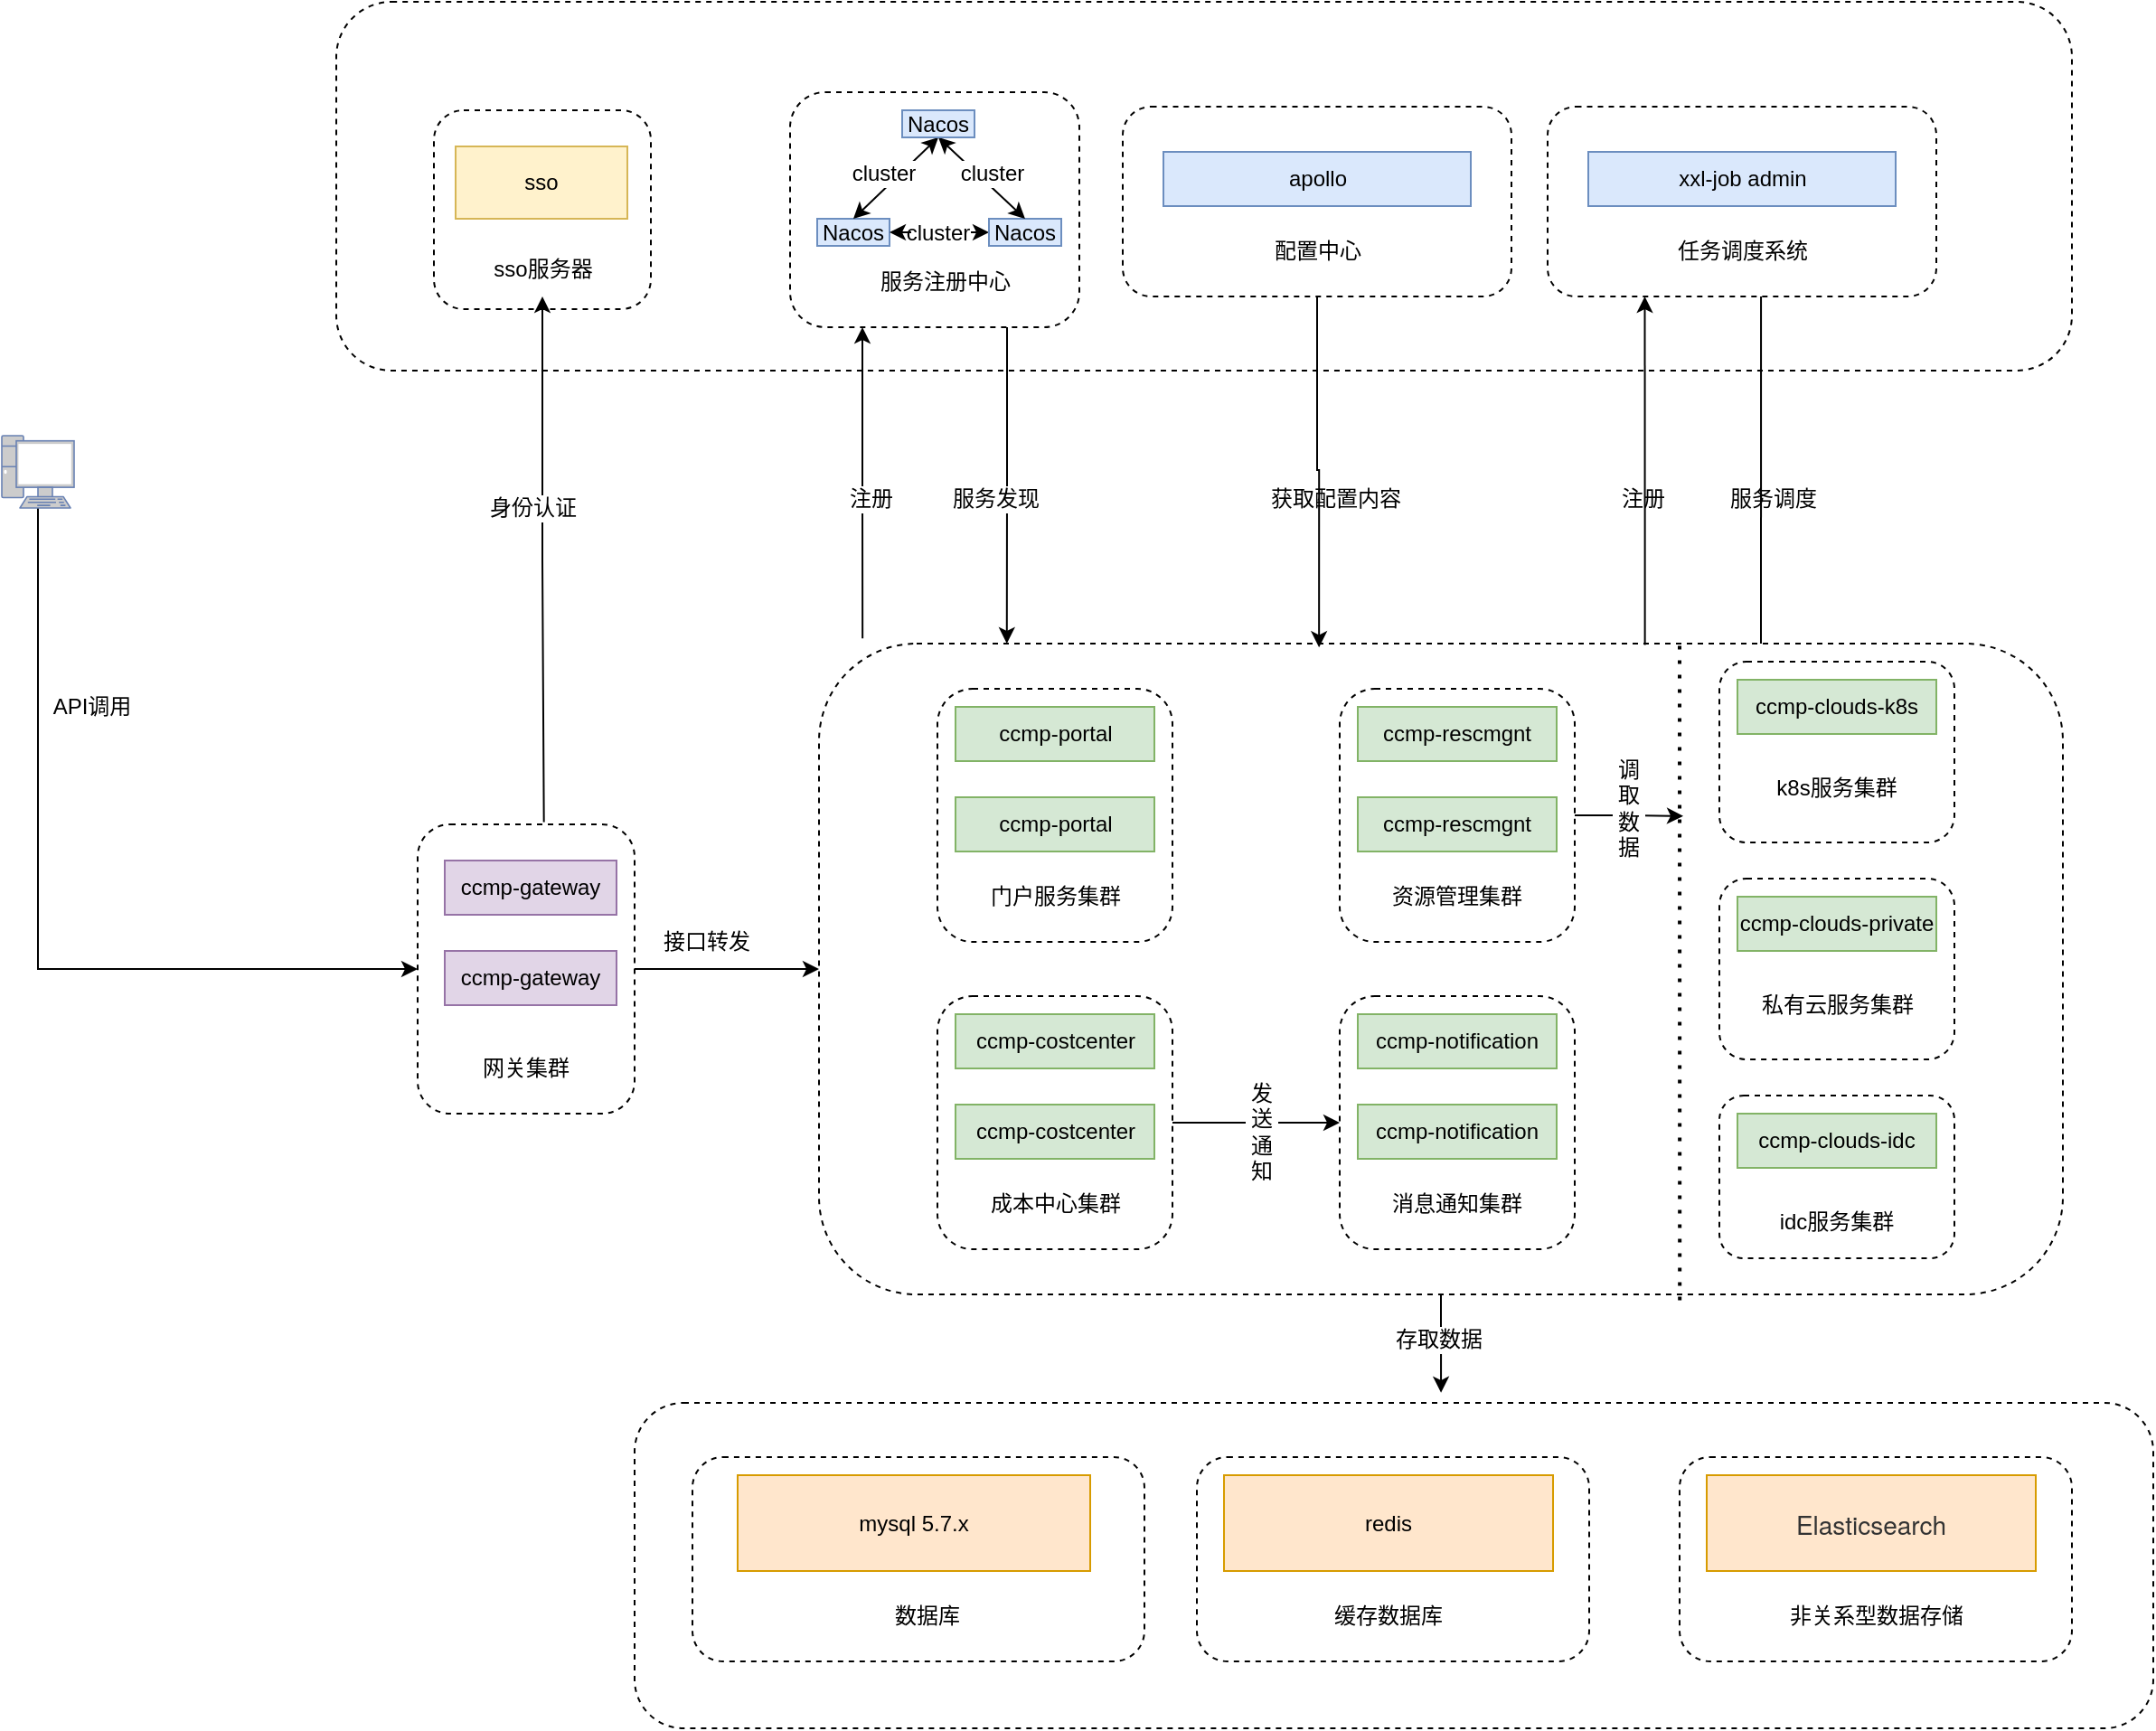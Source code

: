 <mxfile version="16.6.6" type="github">
  <diagram id="wSGMcBNISf7HqdgNfVy2" name="第 1 页">
    <mxGraphModel dx="2129" dy="830" grid="1" gridSize="10" guides="1" tooltips="1" connect="1" arrows="1" fold="1" page="1" pageScale="1" pageWidth="827" pageHeight="1169" math="0" shadow="0">
      <root>
        <mxCell id="0" />
        <mxCell id="1" parent="0" />
        <mxCell id="9GRwctNnMvmnXsCD43Yp-45" value="" style="rounded=1;whiteSpace=wrap;html=1;dashed=1;labelBackgroundColor=default;" vertex="1" parent="1">
          <mxGeometry x="470" y="855" width="840" height="180" as="geometry" />
        </mxCell>
        <mxCell id="9GRwctNnMvmnXsCD43Yp-9" value="" style="rounded=1;whiteSpace=wrap;html=1;dashed=1;" vertex="1" parent="1">
          <mxGeometry x="305" y="80" width="960" height="204" as="geometry" />
        </mxCell>
        <mxCell id="8yMyw2qE8aiuTOASSJmz-81" style="edgeStyle=none;rounded=0;orthogonalLoop=1;jettySize=auto;html=1;exitX=0.75;exitY=0;exitDx=0;exitDy=0;startArrow=classic;startFill=1;endArrow=none;endFill=0;strokeColor=default;entryX=0.549;entryY=1;entryDx=0;entryDy=0;entryPerimeter=0;" parent="1" target="8yMyw2qE8aiuTOASSJmz-77" edge="1">
          <mxGeometry relative="1" as="geometry">
            <mxPoint x="1093" y="510" as="sourcePoint" />
            <mxPoint x="1093" y="430" as="targetPoint" />
          </mxGeometry>
        </mxCell>
        <mxCell id="9GRwctNnMvmnXsCD43Yp-46" style="edgeStyle=orthogonalEdgeStyle;rounded=0;orthogonalLoop=1;jettySize=auto;html=1;exitX=0.5;exitY=1;exitDx=0;exitDy=0;entryX=0.531;entryY=-0.031;entryDx=0;entryDy=0;entryPerimeter=0;startArrow=none;startFill=0;endArrow=classic;endFill=1;" edge="1" parent="1" source="8yMyw2qE8aiuTOASSJmz-46" target="9GRwctNnMvmnXsCD43Yp-45">
          <mxGeometry relative="1" as="geometry" />
        </mxCell>
        <mxCell id="8yMyw2qE8aiuTOASSJmz-46" value="" style="rounded=1;whiteSpace=wrap;html=1;labelBackgroundColor=default;dashed=1;" parent="1" vertex="1">
          <mxGeometry x="572" y="435" width="688" height="360" as="geometry" />
        </mxCell>
        <mxCell id="8yMyw2qE8aiuTOASSJmz-49" value="" style="rounded=1;whiteSpace=wrap;html=1;labelBackgroundColor=default;dashed=1;" parent="1" vertex="1">
          <mxGeometry x="637.5" y="460" width="130" height="140" as="geometry" />
        </mxCell>
        <mxCell id="9GRwctNnMvmnXsCD43Yp-11" style="edgeStyle=orthogonalEdgeStyle;rounded=0;orthogonalLoop=1;jettySize=auto;html=1;exitX=0.25;exitY=1;exitDx=0;exitDy=0;entryX=0.035;entryY=-0.008;entryDx=0;entryDy=0;entryPerimeter=0;startArrow=classic;startFill=1;endArrow=none;endFill=0;" edge="1" parent="1" source="8yMyw2qE8aiuTOASSJmz-1" target="8yMyw2qE8aiuTOASSJmz-46">
          <mxGeometry relative="1" as="geometry" />
        </mxCell>
        <mxCell id="9GRwctNnMvmnXsCD43Yp-13" style="edgeStyle=orthogonalEdgeStyle;rounded=0;orthogonalLoop=1;jettySize=auto;html=1;exitX=0.75;exitY=1;exitDx=0;exitDy=0;entryX=0.151;entryY=0;entryDx=0;entryDy=0;entryPerimeter=0;startArrow=none;startFill=0;endArrow=classic;endFill=1;" edge="1" parent="1" source="8yMyw2qE8aiuTOASSJmz-1" target="8yMyw2qE8aiuTOASSJmz-46">
          <mxGeometry relative="1" as="geometry" />
        </mxCell>
        <mxCell id="8yMyw2qE8aiuTOASSJmz-1" value="" style="rounded=1;whiteSpace=wrap;html=1;dashed=1;" parent="1" vertex="1">
          <mxGeometry x="556" y="130" width="160" height="130" as="geometry" />
        </mxCell>
        <mxCell id="8yMyw2qE8aiuTOASSJmz-18" style="edgeStyle=none;orthogonalLoop=1;jettySize=auto;html=1;exitX=1;exitY=0.5;exitDx=0;exitDy=0;startArrow=none;startFill=1;strokeColor=default;" parent="1" source="8yMyw2qE8aiuTOASSJmz-23" target="8yMyw2qE8aiuTOASSJmz-3" edge="1">
          <mxGeometry relative="1" as="geometry" />
        </mxCell>
        <mxCell id="8yMyw2qE8aiuTOASSJmz-2" value="Nacos" style="rounded=0;whiteSpace=wrap;html=1;fillColor=#dae8fc;strokeColor=#6c8ebf;" parent="1" vertex="1">
          <mxGeometry x="571" y="200" width="40" height="15" as="geometry" />
        </mxCell>
        <mxCell id="8yMyw2qE8aiuTOASSJmz-3" value="Nacos" style="rounded=0;whiteSpace=wrap;html=1;fillColor=#dae8fc;strokeColor=#6c8ebf;" parent="1" vertex="1">
          <mxGeometry x="666" y="200" width="40" height="15" as="geometry" />
        </mxCell>
        <mxCell id="8yMyw2qE8aiuTOASSJmz-27" style="edgeStyle=none;orthogonalLoop=1;jettySize=auto;html=1;exitX=0.5;exitY=1;exitDx=0;exitDy=0;entryX=0.5;entryY=0;entryDx=0;entryDy=0;startArrow=classic;startFill=1;strokeColor=default;" parent="1" source="8yMyw2qE8aiuTOASSJmz-4" target="8yMyw2qE8aiuTOASSJmz-3" edge="1">
          <mxGeometry relative="1" as="geometry" />
        </mxCell>
        <mxCell id="8yMyw2qE8aiuTOASSJmz-30" style="edgeStyle=none;orthogonalLoop=1;jettySize=auto;html=1;exitX=0.5;exitY=1;exitDx=0;exitDy=0;entryX=0.5;entryY=0;entryDx=0;entryDy=0;startArrow=classic;startFill=1;strokeColor=default;" parent="1" source="8yMyw2qE8aiuTOASSJmz-4" target="8yMyw2qE8aiuTOASSJmz-2" edge="1">
          <mxGeometry relative="1" as="geometry" />
        </mxCell>
        <mxCell id="8yMyw2qE8aiuTOASSJmz-4" value="Nacos" style="rounded=0;whiteSpace=wrap;html=1;fillColor=#dae8fc;strokeColor=#6c8ebf;" parent="1" vertex="1">
          <mxGeometry x="618" y="140" width="40" height="15" as="geometry" />
        </mxCell>
        <mxCell id="8yMyw2qE8aiuTOASSJmz-20" value="cluster" style="text;html=1;strokeColor=none;fillColor=none;align=center;verticalAlign=middle;whiteSpace=wrap;rounded=0;labelBackgroundColor=default;" parent="1" vertex="1">
          <mxGeometry x="593" y="170" width="30" height="10" as="geometry" />
        </mxCell>
        <mxCell id="8yMyw2qE8aiuTOASSJmz-22" value="cluster" style="text;html=1;strokeColor=none;fillColor=none;align=center;verticalAlign=middle;whiteSpace=wrap;rounded=0;labelBackgroundColor=default;" parent="1" vertex="1">
          <mxGeometry x="653" y="170" width="30" height="10" as="geometry" />
        </mxCell>
        <mxCell id="8yMyw2qE8aiuTOASSJmz-23" value="cluster" style="text;html=1;strokeColor=none;fillColor=none;align=center;verticalAlign=middle;whiteSpace=wrap;rounded=0;labelBackgroundColor=default;" parent="1" vertex="1">
          <mxGeometry x="623" y="202.5" width="30" height="10" as="geometry" />
        </mxCell>
        <mxCell id="8yMyw2qE8aiuTOASSJmz-26" value="" style="edgeStyle=none;orthogonalLoop=1;jettySize=auto;html=1;exitX=1;exitY=0.5;exitDx=0;exitDy=0;startArrow=classic;startFill=1;strokeColor=default;endArrow=none;" parent="1" source="8yMyw2qE8aiuTOASSJmz-2" target="8yMyw2qE8aiuTOASSJmz-23" edge="1">
          <mxGeometry relative="1" as="geometry">
            <mxPoint x="611" y="207.5" as="sourcePoint" />
            <mxPoint x="666" y="207.5" as="targetPoint" />
          </mxGeometry>
        </mxCell>
        <mxCell id="8yMyw2qE8aiuTOASSJmz-32" value="服务注册中心" style="text;html=1;strokeColor=none;fillColor=none;align=center;verticalAlign=middle;whiteSpace=wrap;rounded=0;labelBackgroundColor=default;" parent="1" vertex="1">
          <mxGeometry x="598" y="220" width="88" height="30" as="geometry" />
        </mxCell>
        <mxCell id="8yMyw2qE8aiuTOASSJmz-44" style="edgeStyle=none;rounded=0;orthogonalLoop=1;jettySize=auto;html=1;exitX=0;exitY=0.5;exitDx=0;exitDy=0;entryX=0.5;entryY=1;entryDx=0;entryDy=0;entryPerimeter=0;startArrow=classic;startFill=1;strokeColor=default;endArrow=none;endFill=0;" parent="1" source="8yMyw2qE8aiuTOASSJmz-33" target="8yMyw2qE8aiuTOASSJmz-43" edge="1">
          <mxGeometry relative="1" as="geometry">
            <Array as="points">
              <mxPoint x="140" y="615" />
            </Array>
          </mxGeometry>
        </mxCell>
        <mxCell id="8yMyw2qE8aiuTOASSJmz-75" style="edgeStyle=none;rounded=0;orthogonalLoop=1;jettySize=auto;html=1;exitX=1;exitY=0.5;exitDx=0;exitDy=0;entryX=0;entryY=0.5;entryDx=0;entryDy=0;startArrow=none;startFill=0;endArrow=classic;endFill=1;strokeColor=default;" parent="1" source="8yMyw2qE8aiuTOASSJmz-33" target="8yMyw2qE8aiuTOASSJmz-46" edge="1">
          <mxGeometry relative="1" as="geometry" />
        </mxCell>
        <mxCell id="8yMyw2qE8aiuTOASSJmz-33" value="" style="rounded=1;whiteSpace=wrap;html=1;labelBackgroundColor=default;dashed=1;" parent="1" vertex="1">
          <mxGeometry x="350" y="535" width="120" height="160" as="geometry" />
        </mxCell>
        <mxCell id="8yMyw2qE8aiuTOASSJmz-34" value="ccmp-gateway" style="rounded=0;whiteSpace=wrap;html=1;labelBackgroundColor=none;fillColor=#e1d5e7;strokeColor=#9673a6;" parent="1" vertex="1">
          <mxGeometry x="365" y="555" width="95" height="30" as="geometry" />
        </mxCell>
        <mxCell id="8yMyw2qE8aiuTOASSJmz-38" value="ccmp-gateway" style="rounded=0;whiteSpace=wrap;html=1;labelBackgroundColor=none;fillColor=#e1d5e7;strokeColor=#9673a6;" parent="1" vertex="1">
          <mxGeometry x="365" y="605" width="95" height="30" as="geometry" />
        </mxCell>
        <mxCell id="8yMyw2qE8aiuTOASSJmz-39" value="网关集群" style="text;html=1;strokeColor=none;fillColor=none;align=center;verticalAlign=middle;whiteSpace=wrap;rounded=0;labelBackgroundColor=default;" parent="1" vertex="1">
          <mxGeometry x="380" y="655" width="60" height="30" as="geometry" />
        </mxCell>
        <mxCell id="8yMyw2qE8aiuTOASSJmz-43" value="" style="fontColor=#0066CC;verticalAlign=top;verticalLabelPosition=bottom;labelPosition=center;align=center;html=1;outlineConnect=0;fillColor=#CCCCCC;strokeColor=#6881B3;gradientColor=none;gradientDirection=north;strokeWidth=2;shape=mxgraph.networks.pc;rounded=1;labelBackgroundColor=default;" parent="1" vertex="1">
          <mxGeometry x="120" y="320" width="40" height="40" as="geometry" />
        </mxCell>
        <mxCell id="8yMyw2qE8aiuTOASSJmz-45" value="API调用" style="text;html=1;strokeColor=none;fillColor=none;align=center;verticalAlign=middle;whiteSpace=wrap;rounded=0;labelBackgroundColor=default;" parent="1" vertex="1">
          <mxGeometry x="140" y="455" width="60" height="30" as="geometry" />
        </mxCell>
        <mxCell id="8yMyw2qE8aiuTOASSJmz-47" value="ccmp-portal" style="rounded=0;whiteSpace=wrap;html=1;labelBackgroundColor=none;fillColor=#d5e8d4;strokeColor=#82b366;" parent="1" vertex="1">
          <mxGeometry x="647.5" y="470" width="110" height="30" as="geometry" />
        </mxCell>
        <mxCell id="8yMyw2qE8aiuTOASSJmz-48" value="ccmp-portal" style="rounded=0;whiteSpace=wrap;html=1;labelBackgroundColor=none;fillColor=#d5e8d4;strokeColor=#82b366;" parent="1" vertex="1">
          <mxGeometry x="647.5" y="520" width="110" height="30" as="geometry" />
        </mxCell>
        <mxCell id="8yMyw2qE8aiuTOASSJmz-50" value="&lt;div style=&quot;text-align: left&quot;&gt;门户服务集群&lt;/div&gt;" style="text;html=1;strokeColor=none;fillColor=none;align=center;verticalAlign=middle;whiteSpace=wrap;rounded=0;dashed=1;labelBackgroundColor=default;" parent="1" vertex="1">
          <mxGeometry x="662.5" y="560" width="80" height="30" as="geometry" />
        </mxCell>
        <mxCell id="8yMyw2qE8aiuTOASSJmz-54" value="" style="rounded=1;whiteSpace=wrap;html=1;labelBackgroundColor=default;dashed=1;" parent="1" vertex="1">
          <mxGeometry x="1070" y="685" width="130" height="90" as="geometry" />
        </mxCell>
        <mxCell id="8yMyw2qE8aiuTOASSJmz-51" value="idc服务集群" style="text;html=1;strokeColor=none;fillColor=none;align=center;verticalAlign=middle;whiteSpace=wrap;rounded=0;dashed=1;labelBackgroundColor=default;" parent="1" vertex="1">
          <mxGeometry x="1095" y="740" width="80" height="30" as="geometry" />
        </mxCell>
        <mxCell id="8yMyw2qE8aiuTOASSJmz-53" value="ccmp-clouds-idc" style="rounded=0;whiteSpace=wrap;html=1;labelBackgroundColor=none;fillColor=#d5e8d4;strokeColor=#82b366;" parent="1" vertex="1">
          <mxGeometry x="1080" y="695" width="110" height="30" as="geometry" />
        </mxCell>
        <mxCell id="8yMyw2qE8aiuTOASSJmz-55" value="" style="rounded=1;whiteSpace=wrap;html=1;labelBackgroundColor=default;dashed=1;" parent="1" vertex="1">
          <mxGeometry x="1070" y="565" width="130" height="100" as="geometry" />
        </mxCell>
        <mxCell id="8yMyw2qE8aiuTOASSJmz-56" value="私有云服务集群" style="text;html=1;strokeColor=none;fillColor=none;align=center;verticalAlign=middle;whiteSpace=wrap;rounded=0;dashed=1;labelBackgroundColor=default;" parent="1" vertex="1">
          <mxGeometry x="1087.5" y="620" width="95" height="30" as="geometry" />
        </mxCell>
        <mxCell id="8yMyw2qE8aiuTOASSJmz-58" value="ccmp-clouds-private" style="rounded=0;whiteSpace=wrap;html=1;labelBackgroundColor=none;fillColor=#d5e8d4;strokeColor=#82b366;" parent="1" vertex="1">
          <mxGeometry x="1080" y="575" width="110" height="30" as="geometry" />
        </mxCell>
        <mxCell id="8yMyw2qE8aiuTOASSJmz-59" value="" style="rounded=1;whiteSpace=wrap;html=1;labelBackgroundColor=default;dashed=1;" parent="1" vertex="1">
          <mxGeometry x="1070" y="445" width="130" height="100" as="geometry" />
        </mxCell>
        <mxCell id="8yMyw2qE8aiuTOASSJmz-60" value="k8s服务集群" style="text;html=1;strokeColor=none;fillColor=none;align=center;verticalAlign=middle;whiteSpace=wrap;rounded=0;dashed=1;labelBackgroundColor=default;" parent="1" vertex="1">
          <mxGeometry x="1095" y="500" width="80" height="30" as="geometry" />
        </mxCell>
        <mxCell id="8yMyw2qE8aiuTOASSJmz-62" value="ccmp-clouds-k8s" style="rounded=0;whiteSpace=wrap;html=1;labelBackgroundColor=none;fillColor=#d5e8d4;strokeColor=#82b366;" parent="1" vertex="1">
          <mxGeometry x="1080" y="455" width="110" height="30" as="geometry" />
        </mxCell>
        <mxCell id="8yMyw2qE8aiuTOASSJmz-65" value="注册" style="text;html=1;strokeColor=none;fillColor=none;align=center;verticalAlign=middle;whiteSpace=wrap;rounded=0;dashed=1;labelBackgroundColor=default;" parent="1" vertex="1">
          <mxGeometry x="571" y="340" width="60" height="30" as="geometry" />
        </mxCell>
        <mxCell id="8yMyw2qE8aiuTOASSJmz-68" value="服务发现" style="text;html=1;strokeColor=none;fillColor=none;align=center;verticalAlign=middle;whiteSpace=wrap;rounded=0;dashed=1;labelBackgroundColor=default;" parent="1" vertex="1">
          <mxGeometry x="600" y="340" width="140" height="30" as="geometry" />
        </mxCell>
        <mxCell id="8yMyw2qE8aiuTOASSJmz-76" value="接口转发" style="text;html=1;strokeColor=none;fillColor=none;align=center;verticalAlign=middle;whiteSpace=wrap;rounded=0;dashed=1;labelBackgroundColor=default;" parent="1" vertex="1">
          <mxGeometry x="480" y="585" width="60" height="30" as="geometry" />
        </mxCell>
        <mxCell id="8yMyw2qE8aiuTOASSJmz-80" style="edgeStyle=none;rounded=0;orthogonalLoop=1;jettySize=auto;html=1;exitX=0.25;exitY=1;exitDx=0;exitDy=0;entryX=0.664;entryY=0.002;entryDx=0;entryDy=0;entryPerimeter=0;startArrow=classic;startFill=1;endArrow=none;endFill=0;strokeColor=default;" parent="1" source="8yMyw2qE8aiuTOASSJmz-77" target="8yMyw2qE8aiuTOASSJmz-46" edge="1">
          <mxGeometry relative="1" as="geometry" />
        </mxCell>
        <mxCell id="8yMyw2qE8aiuTOASSJmz-77" value="" style="rounded=1;whiteSpace=wrap;html=1;dashed=1;labelBackgroundColor=default;" parent="1" vertex="1">
          <mxGeometry x="975" y="138" width="215" height="105" as="geometry" />
        </mxCell>
        <mxCell id="8yMyw2qE8aiuTOASSJmz-78" value="xxl-job admin" style="rounded=0;whiteSpace=wrap;html=1;labelBackgroundColor=none;fillColor=#dae8fc;strokeColor=#6c8ebf;" parent="1" vertex="1">
          <mxGeometry x="997.5" y="163" width="170" height="30" as="geometry" />
        </mxCell>
        <mxCell id="8yMyw2qE8aiuTOASSJmz-79" value="任务调度系统" style="text;html=1;strokeColor=none;fillColor=none;align=center;verticalAlign=middle;whiteSpace=wrap;rounded=0;dashed=1;labelBackgroundColor=default;" parent="1" vertex="1">
          <mxGeometry x="1002.5" y="203" width="160" height="30" as="geometry" />
        </mxCell>
        <mxCell id="8yMyw2qE8aiuTOASSJmz-85" value="注册" style="text;html=1;strokeColor=none;fillColor=none;align=center;verticalAlign=middle;whiteSpace=wrap;rounded=0;labelBackgroundColor=none;" parent="1" vertex="1">
          <mxGeometry x="997.5" y="340" width="60" height="30" as="geometry" />
        </mxCell>
        <mxCell id="8yMyw2qE8aiuTOASSJmz-86" value="服务调度" style="text;html=1;strokeColor=none;fillColor=none;align=center;verticalAlign=middle;whiteSpace=wrap;rounded=0;labelBackgroundColor=none;" parent="1" vertex="1">
          <mxGeometry x="1070" y="340" width="60" height="30" as="geometry" />
        </mxCell>
        <mxCell id="8yMyw2qE8aiuTOASSJmz-87" value="" style="rounded=1;whiteSpace=wrap;html=1;labelBackgroundColor=none;dashed=1;" parent="1" vertex="1">
          <mxGeometry x="359" y="140" width="120" height="110" as="geometry" />
        </mxCell>
        <mxCell id="8yMyw2qE8aiuTOASSJmz-88" value="sso" style="rounded=0;whiteSpace=wrap;html=1;labelBackgroundColor=none;fillColor=#fff2cc;strokeColor=#d6b656;" parent="1" vertex="1">
          <mxGeometry x="371" y="160" width="95" height="40" as="geometry" />
        </mxCell>
        <mxCell id="9GRwctNnMvmnXsCD43Yp-2" style="edgeStyle=orthogonalEdgeStyle;rounded=0;orthogonalLoop=1;jettySize=auto;html=1;exitX=0.5;exitY=1;exitDx=0;exitDy=0;entryX=0.582;entryY=-0.008;entryDx=0;entryDy=0;endArrow=none;endFill=0;startArrow=classic;startFill=1;entryPerimeter=0;" edge="1" parent="1" source="8yMyw2qE8aiuTOASSJmz-89" target="8yMyw2qE8aiuTOASSJmz-33">
          <mxGeometry relative="1" as="geometry" />
        </mxCell>
        <mxCell id="8yMyw2qE8aiuTOASSJmz-89" value="sso服务器" style="text;html=1;strokeColor=none;fillColor=none;align=center;verticalAlign=middle;whiteSpace=wrap;rounded=0;labelBackgroundColor=none;" parent="1" vertex="1">
          <mxGeometry x="380.5" y="213" width="77" height="30" as="geometry" />
        </mxCell>
        <mxCell id="8yMyw2qE8aiuTOASSJmz-93" value="" style="rounded=1;whiteSpace=wrap;html=1;labelBackgroundColor=default;dashed=1;" parent="1" vertex="1">
          <mxGeometry x="502" y="885" width="250" height="113" as="geometry" />
        </mxCell>
        <mxCell id="8yMyw2qE8aiuTOASSJmz-94" value="mysql 5.7.x" style="rounded=0;whiteSpace=wrap;html=1;labelBackgroundColor=none;fillColor=#ffe6cc;strokeColor=#d79b00;" parent="1" vertex="1">
          <mxGeometry x="527" y="895" width="195" height="53" as="geometry" />
        </mxCell>
        <mxCell id="8yMyw2qE8aiuTOASSJmz-95" value="数据库" style="text;html=1;strokeColor=none;fillColor=none;align=center;verticalAlign=middle;whiteSpace=wrap;rounded=0;labelBackgroundColor=default;" parent="1" vertex="1">
          <mxGeometry x="572" y="958" width="120" height="30" as="geometry" />
        </mxCell>
        <mxCell id="8yMyw2qE8aiuTOASSJmz-97" value="" style="rounded=1;whiteSpace=wrap;html=1;dashed=1;labelBackgroundColor=none;" parent="1" vertex="1">
          <mxGeometry x="781" y="885" width="217" height="113" as="geometry" />
        </mxCell>
        <mxCell id="8yMyw2qE8aiuTOASSJmz-98" value="redis" style="rounded=0;whiteSpace=wrap;html=1;labelBackgroundColor=none;fillColor=#ffe6cc;strokeColor=#d79b00;" parent="1" vertex="1">
          <mxGeometry x="796" y="895" width="182" height="53" as="geometry" />
        </mxCell>
        <mxCell id="8yMyw2qE8aiuTOASSJmz-99" value="缓存数据库" style="text;html=1;strokeColor=none;fillColor=none;align=center;verticalAlign=middle;whiteSpace=wrap;rounded=0;dashed=1;labelBackgroundColor=none;" parent="1" vertex="1">
          <mxGeometry x="847" y="958" width="80" height="30" as="geometry" />
        </mxCell>
        <mxCell id="8yMyw2qE8aiuTOASSJmz-102" value="" style="rounded=1;whiteSpace=wrap;html=1;dashed=1;labelBackgroundColor=none;" parent="1" vertex="1">
          <mxGeometry x="1048" y="885" width="217" height="113" as="geometry" />
        </mxCell>
        <mxCell id="8yMyw2qE8aiuTOASSJmz-103" value="&lt;span style=&quot;color: rgb(51 , 51 , 51) ; font-family: &amp;quot;helvetica neue&amp;quot; , &amp;quot;helvetica&amp;quot; , &amp;quot;arial&amp;quot; , &amp;quot;pingfang sc&amp;quot; , &amp;quot;hiragino sans gb&amp;quot; , &amp;quot;microsoft yahei&amp;quot; , &amp;quot;wenquanyi micro hei&amp;quot; , sans-serif ; font-size: 14px ; text-indent: 28px&quot;&gt;Elasticsearch&lt;/span&gt;" style="rounded=0;whiteSpace=wrap;html=1;labelBackgroundColor=none;fillColor=#ffe6cc;strokeColor=#d79b00;" parent="1" vertex="1">
          <mxGeometry x="1063" y="895" width="182" height="53" as="geometry" />
        </mxCell>
        <mxCell id="8yMyw2qE8aiuTOASSJmz-104" value="非关系型数据存储" style="text;html=1;strokeColor=none;fillColor=none;align=center;verticalAlign=middle;whiteSpace=wrap;rounded=0;dashed=1;labelBackgroundColor=none;" parent="1" vertex="1">
          <mxGeometry x="1099.5" y="958" width="114" height="30" as="geometry" />
        </mxCell>
        <mxCell id="9GRwctNnMvmnXsCD43Yp-1" value="获取配置内容" style="text;html=1;strokeColor=none;fillColor=none;align=center;verticalAlign=middle;whiteSpace=wrap;rounded=0;dashed=1;labelBackgroundColor=default;" vertex="1" parent="1">
          <mxGeometry x="787.5" y="340" width="140" height="30" as="geometry" />
        </mxCell>
        <mxCell id="9GRwctNnMvmnXsCD43Yp-17" style="edgeStyle=orthogonalEdgeStyle;rounded=0;orthogonalLoop=1;jettySize=auto;html=1;exitX=0.5;exitY=1;exitDx=0;exitDy=0;entryX=0.402;entryY=0.006;entryDx=0;entryDy=0;entryPerimeter=0;startArrow=none;startFill=0;endArrow=classic;endFill=1;" edge="1" parent="1" source="9GRwctNnMvmnXsCD43Yp-6" target="8yMyw2qE8aiuTOASSJmz-46">
          <mxGeometry relative="1" as="geometry" />
        </mxCell>
        <mxCell id="9GRwctNnMvmnXsCD43Yp-6" value="" style="rounded=1;whiteSpace=wrap;html=1;dashed=1;labelBackgroundColor=default;" vertex="1" parent="1">
          <mxGeometry x="740" y="138" width="215" height="105" as="geometry" />
        </mxCell>
        <mxCell id="9GRwctNnMvmnXsCD43Yp-7" value="apollo" style="rounded=0;whiteSpace=wrap;html=1;labelBackgroundColor=none;fillColor=#dae8fc;strokeColor=#6c8ebf;" vertex="1" parent="1">
          <mxGeometry x="762.5" y="163" width="170" height="30" as="geometry" />
        </mxCell>
        <mxCell id="9GRwctNnMvmnXsCD43Yp-8" value="配置中心" style="text;html=1;strokeColor=none;fillColor=none;align=center;verticalAlign=middle;whiteSpace=wrap;rounded=0;dashed=1;labelBackgroundColor=default;" vertex="1" parent="1">
          <mxGeometry x="767.5" y="203" width="160" height="30" as="geometry" />
        </mxCell>
        <mxCell id="9GRwctNnMvmnXsCD43Yp-10" value="身份认证" style="text;html=1;strokeColor=none;fillColor=none;align=center;verticalAlign=middle;whiteSpace=wrap;rounded=0;dashed=1;labelBackgroundColor=default;" vertex="1" parent="1">
          <mxGeometry x="384" y="345" width="60" height="30" as="geometry" />
        </mxCell>
        <mxCell id="9GRwctNnMvmnXsCD43Yp-21" value="" style="endArrow=none;dashed=1;html=1;dashPattern=1 3;strokeWidth=2;rounded=0;exitX=0.692;exitY=1.009;exitDx=0;exitDy=0;exitPerimeter=0;" edge="1" parent="1" source="8yMyw2qE8aiuTOASSJmz-46">
          <mxGeometry width="50" height="50" relative="1" as="geometry">
            <mxPoint x="1048" y="765" as="sourcePoint" />
            <mxPoint x="1048" y="435" as="targetPoint" />
          </mxGeometry>
        </mxCell>
        <mxCell id="9GRwctNnMvmnXsCD43Yp-43" style="edgeStyle=orthogonalEdgeStyle;rounded=0;orthogonalLoop=1;jettySize=auto;html=1;exitX=1;exitY=0.5;exitDx=0;exitDy=0;entryX=0;entryY=0.5;entryDx=0;entryDy=0;startArrow=none;startFill=0;endArrow=classic;endFill=1;" edge="1" parent="1" source="9GRwctNnMvmnXsCD43Yp-24" target="9GRwctNnMvmnXsCD43Yp-36">
          <mxGeometry relative="1" as="geometry" />
        </mxCell>
        <mxCell id="9GRwctNnMvmnXsCD43Yp-24" value="" style="rounded=1;whiteSpace=wrap;html=1;labelBackgroundColor=default;dashed=1;" vertex="1" parent="1">
          <mxGeometry x="637.5" y="630" width="130" height="140" as="geometry" />
        </mxCell>
        <mxCell id="9GRwctNnMvmnXsCD43Yp-25" value="&lt;div style=&quot;text-align: left&quot;&gt;成本中心集群&lt;/div&gt;" style="text;html=1;strokeColor=none;fillColor=none;align=center;verticalAlign=middle;whiteSpace=wrap;rounded=0;dashed=1;labelBackgroundColor=default;" vertex="1" parent="1">
          <mxGeometry x="662.5" y="730" width="80" height="30" as="geometry" />
        </mxCell>
        <mxCell id="9GRwctNnMvmnXsCD43Yp-26" value="ccmp-costcenter" style="rounded=0;whiteSpace=wrap;html=1;labelBackgroundColor=none;fillColor=#d5e8d4;strokeColor=#82b366;" vertex="1" parent="1">
          <mxGeometry x="647.5" y="690" width="110" height="30" as="geometry" />
        </mxCell>
        <mxCell id="9GRwctNnMvmnXsCD43Yp-27" value="ccmp-costcenter" style="rounded=0;whiteSpace=wrap;html=1;labelBackgroundColor=none;fillColor=#d5e8d4;strokeColor=#82b366;" vertex="1" parent="1">
          <mxGeometry x="647.5" y="640" width="110" height="30" as="geometry" />
        </mxCell>
        <mxCell id="9GRwctNnMvmnXsCD43Yp-41" style="edgeStyle=orthogonalEdgeStyle;rounded=0;orthogonalLoop=1;jettySize=auto;html=1;exitX=1;exitY=0.5;exitDx=0;exitDy=0;startArrow=none;startFill=0;endArrow=classic;endFill=1;" edge="1" parent="1" source="9GRwctNnMvmnXsCD43Yp-28">
          <mxGeometry relative="1" as="geometry">
            <mxPoint x="1050" y="530.412" as="targetPoint" />
          </mxGeometry>
        </mxCell>
        <mxCell id="9GRwctNnMvmnXsCD43Yp-28" value="" style="rounded=1;whiteSpace=wrap;html=1;labelBackgroundColor=default;dashed=1;" vertex="1" parent="1">
          <mxGeometry x="860" y="460" width="130" height="140" as="geometry" />
        </mxCell>
        <mxCell id="9GRwctNnMvmnXsCD43Yp-29" value="&lt;div style=&quot;text-align: left&quot;&gt;资源管理集群&lt;/div&gt;" style="text;html=1;strokeColor=none;fillColor=none;align=center;verticalAlign=middle;whiteSpace=wrap;rounded=0;dashed=1;labelBackgroundColor=default;" vertex="1" parent="1">
          <mxGeometry x="885" y="560" width="80" height="30" as="geometry" />
        </mxCell>
        <mxCell id="9GRwctNnMvmnXsCD43Yp-30" value="ccmp-rescmgnt" style="rounded=0;whiteSpace=wrap;html=1;labelBackgroundColor=none;fillColor=#d5e8d4;strokeColor=#82b366;" vertex="1" parent="1">
          <mxGeometry x="870" y="520" width="110" height="30" as="geometry" />
        </mxCell>
        <mxCell id="9GRwctNnMvmnXsCD43Yp-31" value="ccmp-rescmgnt" style="rounded=0;whiteSpace=wrap;html=1;labelBackgroundColor=none;fillColor=#d5e8d4;strokeColor=#82b366;" vertex="1" parent="1">
          <mxGeometry x="870" y="470" width="110" height="30" as="geometry" />
        </mxCell>
        <mxCell id="9GRwctNnMvmnXsCD43Yp-36" value="" style="rounded=1;whiteSpace=wrap;html=1;labelBackgroundColor=default;dashed=1;" vertex="1" parent="1">
          <mxGeometry x="860" y="630" width="130" height="140" as="geometry" />
        </mxCell>
        <mxCell id="9GRwctNnMvmnXsCD43Yp-37" value="&lt;div style=&quot;text-align: left&quot;&gt;消息通知集群&lt;/div&gt;" style="text;html=1;strokeColor=none;fillColor=none;align=center;verticalAlign=middle;whiteSpace=wrap;rounded=0;dashed=1;labelBackgroundColor=default;" vertex="1" parent="1">
          <mxGeometry x="885" y="730" width="80" height="30" as="geometry" />
        </mxCell>
        <mxCell id="9GRwctNnMvmnXsCD43Yp-38" value="ccmp-notification" style="rounded=0;whiteSpace=wrap;html=1;labelBackgroundColor=none;fillColor=#d5e8d4;strokeColor=#82b366;" vertex="1" parent="1">
          <mxGeometry x="870" y="690" width="110" height="30" as="geometry" />
        </mxCell>
        <mxCell id="9GRwctNnMvmnXsCD43Yp-39" value="ccmp-notification" style="rounded=0;whiteSpace=wrap;html=1;labelBackgroundColor=none;fillColor=#d5e8d4;strokeColor=#82b366;" vertex="1" parent="1">
          <mxGeometry x="870" y="640" width="110" height="30" as="geometry" />
        </mxCell>
        <mxCell id="9GRwctNnMvmnXsCD43Yp-42" value="调取数据" style="text;html=1;strokeColor=none;fillColor=none;align=center;verticalAlign=middle;whiteSpace=wrap;rounded=0;dashed=1;labelBackgroundColor=default;" vertex="1" parent="1">
          <mxGeometry x="1010" y="485" width="20" height="81" as="geometry" />
        </mxCell>
        <mxCell id="9GRwctNnMvmnXsCD43Yp-44" value="发送通知" style="text;html=1;strokeColor=none;fillColor=none;align=center;verticalAlign=middle;whiteSpace=wrap;rounded=0;dashed=1;labelBackgroundColor=default;" vertex="1" parent="1">
          <mxGeometry x="807" y="664.5" width="20" height="81" as="geometry" />
        </mxCell>
        <mxCell id="9GRwctNnMvmnXsCD43Yp-47" value="存取数据" style="text;html=1;strokeColor=none;fillColor=none;align=center;verticalAlign=middle;whiteSpace=wrap;rounded=0;dashed=1;labelBackgroundColor=default;" vertex="1" parent="1">
          <mxGeometry x="885" y="805" width="60" height="30" as="geometry" />
        </mxCell>
      </root>
    </mxGraphModel>
  </diagram>
</mxfile>
